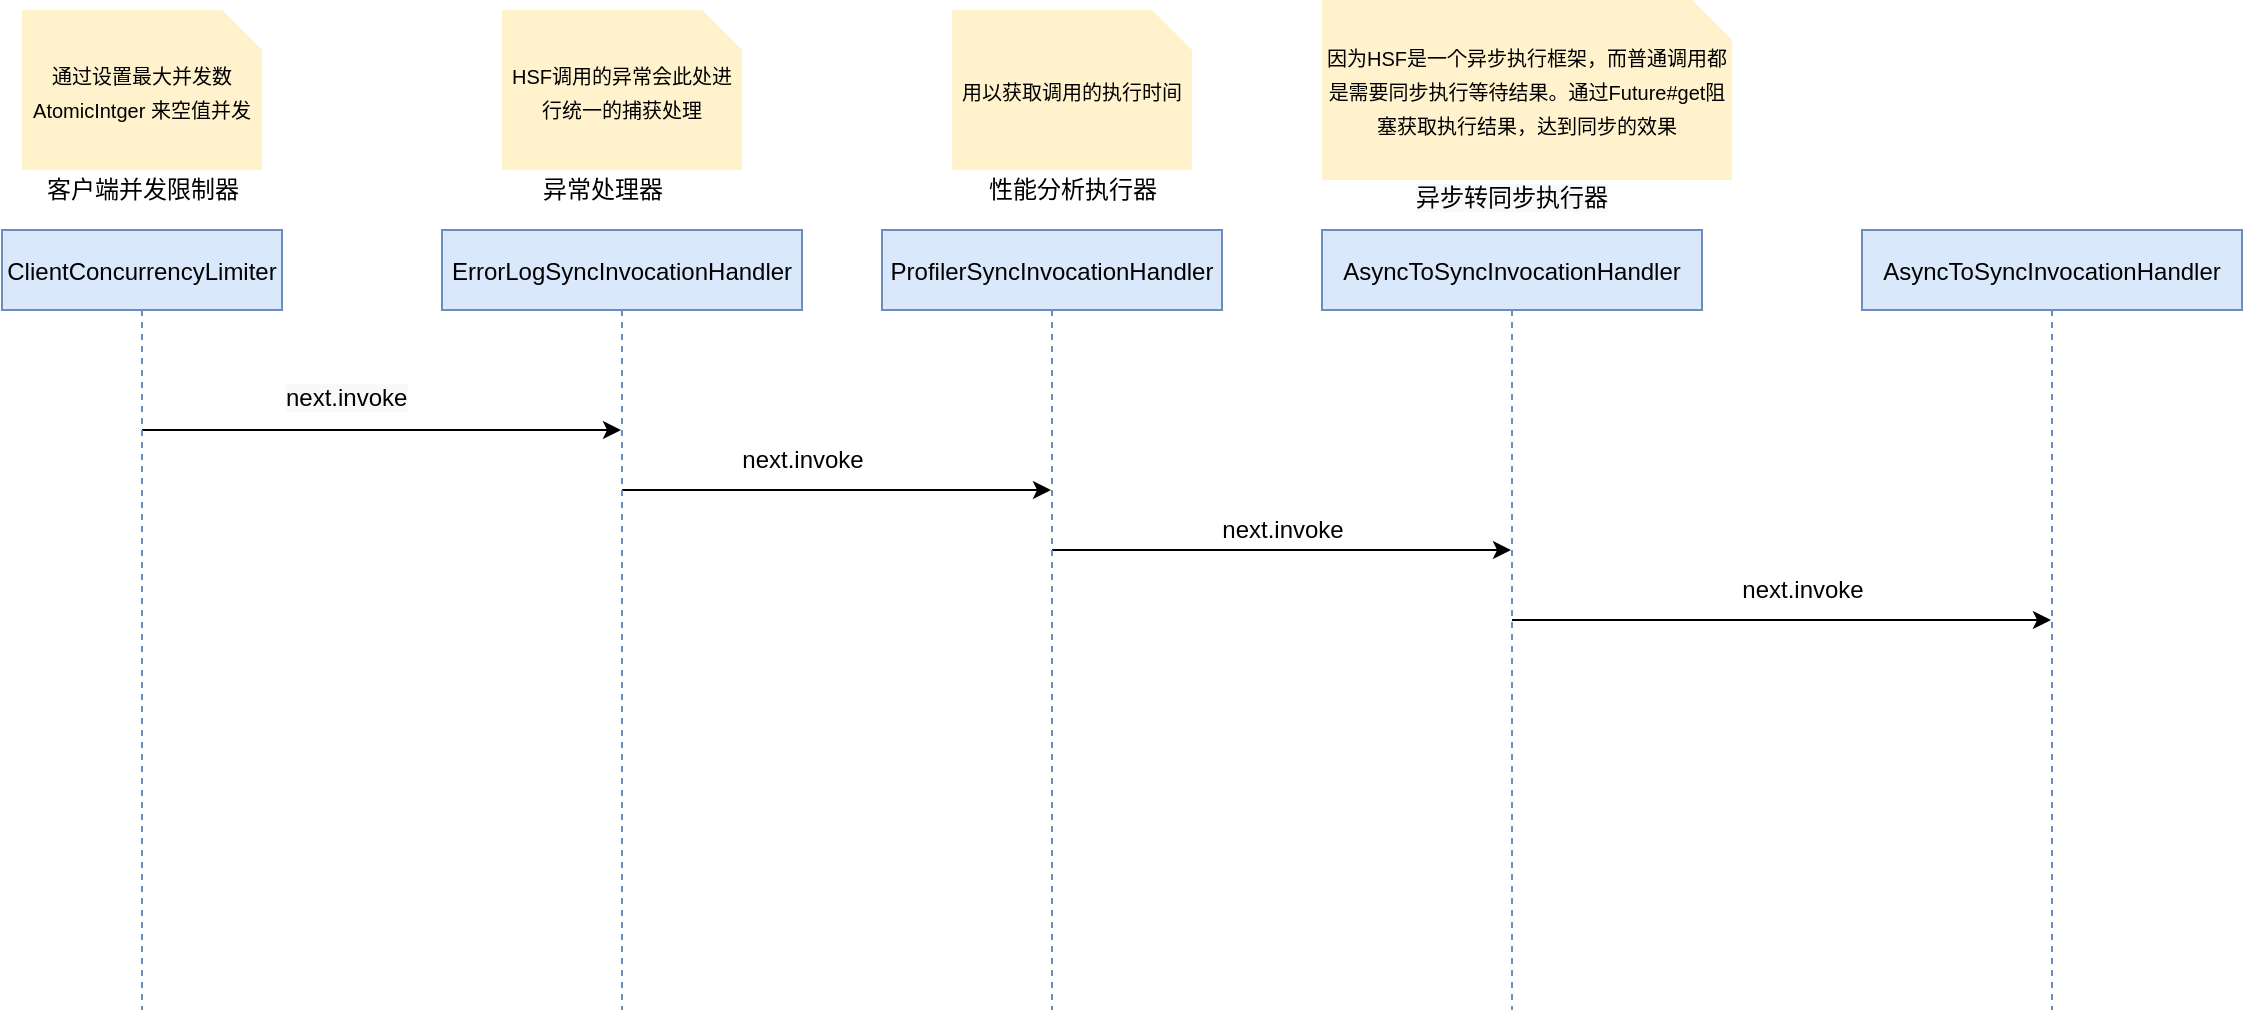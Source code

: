 <mxfile version="14.1.1" type="github">
  <diagram id="kgpKYQtTHZ0yAKxKKP6v" name="Page-1">
    <mxGraphModel dx="2087" dy="1911" grid="1" gridSize="10" guides="1" tooltips="1" connect="1" arrows="1" fold="1" page="1" pageScale="1" pageWidth="850" pageHeight="1100" math="0" shadow="0">
      <root>
        <mxCell id="0" />
        <mxCell id="1" parent="0" />
        <mxCell id="x7nl987tTBAlt_DvxvBK-10" value="" style="edgeStyle=orthogonalEdgeStyle;rounded=0;orthogonalLoop=1;jettySize=auto;html=1;" parent="1" source="3nuBFxr9cyL0pnOWT2aG-5" target="x7nl987tTBAlt_DvxvBK-9" edge="1">
          <mxGeometry relative="1" as="geometry">
            <Array as="points">
              <mxPoint x="100" y="200" />
              <mxPoint x="100" y="200" />
            </Array>
          </mxGeometry>
        </mxCell>
        <mxCell id="3nuBFxr9cyL0pnOWT2aG-5" value="ClientConcurrencyLimiter" style="shape=umlLifeline;perimeter=lifelinePerimeter;container=1;collapsible=0;recursiveResize=0;rounded=0;shadow=0;strokeWidth=1;fillColor=#dae8fc;strokeColor=#6c8ebf;" parent="1" vertex="1">
          <mxGeometry x="-70" y="100" width="140" height="390" as="geometry" />
        </mxCell>
        <mxCell id="x7nl987tTBAlt_DvxvBK-12" value="" style="edgeStyle=orthogonalEdgeStyle;rounded=0;orthogonalLoop=1;jettySize=auto;html=1;" parent="1" source="x7nl987tTBAlt_DvxvBK-9" target="x7nl987tTBAlt_DvxvBK-11" edge="1">
          <mxGeometry relative="1" as="geometry">
            <Array as="points">
              <mxPoint x="350" y="230" />
              <mxPoint x="350" y="230" />
            </Array>
          </mxGeometry>
        </mxCell>
        <mxCell id="x7nl987tTBAlt_DvxvBK-9" value="ErrorLogSyncInvocationHandler" style="shape=umlLifeline;perimeter=lifelinePerimeter;container=1;collapsible=0;recursiveResize=0;rounded=0;shadow=0;strokeWidth=1;fillColor=#dae8fc;strokeColor=#6c8ebf;" parent="1" vertex="1">
          <mxGeometry x="150" y="100" width="180" height="390" as="geometry" />
        </mxCell>
        <mxCell id="x7nl987tTBAlt_DvxvBK-16" value="" style="edgeStyle=orthogonalEdgeStyle;rounded=0;orthogonalLoop=1;jettySize=auto;html=1;" parent="1" source="x7nl987tTBAlt_DvxvBK-11" target="x7nl987tTBAlt_DvxvBK-15" edge="1">
          <mxGeometry relative="1" as="geometry">
            <Array as="points">
              <mxPoint x="550" y="260" />
              <mxPoint x="550" y="260" />
            </Array>
          </mxGeometry>
        </mxCell>
        <mxCell id="x7nl987tTBAlt_DvxvBK-11" value="ProfilerSyncInvocationHandler" style="shape=umlLifeline;perimeter=lifelinePerimeter;container=1;collapsible=0;recursiveResize=0;rounded=0;shadow=0;strokeWidth=1;fillColor=#dae8fc;strokeColor=#6c8ebf;" parent="1" vertex="1">
          <mxGeometry x="370" y="100" width="170" height="390" as="geometry" />
        </mxCell>
        <mxCell id="la7sN57ci4mc6fE4O83t-15" value="" style="edgeStyle=orthogonalEdgeStyle;rounded=0;orthogonalLoop=1;jettySize=auto;html=1;" edge="1" parent="1" source="x7nl987tTBAlt_DvxvBK-15" target="la7sN57ci4mc6fE4O83t-14">
          <mxGeometry relative="1" as="geometry" />
        </mxCell>
        <mxCell id="x7nl987tTBAlt_DvxvBK-15" value="AsyncToSyncInvocationHandler" style="shape=umlLifeline;perimeter=lifelinePerimeter;container=1;collapsible=0;recursiveResize=0;rounded=0;shadow=0;strokeWidth=1;fillColor=#dae8fc;strokeColor=#6c8ebf;" parent="1" vertex="1">
          <mxGeometry x="590" y="100" width="190" height="390" as="geometry" />
        </mxCell>
        <mxCell id="la7sN57ci4mc6fE4O83t-3" value="next.invoke" style="text;html=1;align=center;verticalAlign=middle;resizable=0;points=[];autosize=1;" vertex="1" parent="1">
          <mxGeometry x="290" y="205" width="80" height="20" as="geometry" />
        </mxCell>
        <mxCell id="la7sN57ci4mc6fE4O83t-4" value="&lt;meta charset=&quot;utf-8&quot;&gt;&lt;span style=&quot;color: rgb(0, 0, 0); font-family: helvetica; font-size: 12px; font-style: normal; font-weight: 400; letter-spacing: normal; text-align: center; text-indent: 0px; text-transform: none; word-spacing: 0px; background-color: rgb(248, 249, 250); display: inline; float: none;&quot;&gt;next.invoke&lt;/span&gt;" style="text;whiteSpace=wrap;html=1;" vertex="1" parent="1">
          <mxGeometry x="70" y="170" width="90" height="30" as="geometry" />
        </mxCell>
        <mxCell id="la7sN57ci4mc6fE4O83t-5" value="next.invoke" style="text;html=1;align=center;verticalAlign=middle;resizable=0;points=[];autosize=1;" vertex="1" parent="1">
          <mxGeometry x="530" y="240" width="80" height="20" as="geometry" />
        </mxCell>
        <mxCell id="la7sN57ci4mc6fE4O83t-6" value="客户端并发限制器" style="text;html=1;align=center;verticalAlign=middle;resizable=0;points=[];autosize=1;" vertex="1" parent="1">
          <mxGeometry x="-55" y="70" width="110" height="20" as="geometry" />
        </mxCell>
        <mxCell id="la7sN57ci4mc6fE4O83t-7" value="&lt;font color=&quot;#000000&quot; size=&quot;1&quot;&gt;通过设置最大并发数 AtomicIntger 来空值并发&lt;/font&gt;" style="shape=note;strokeWidth=2;fontSize=14;size=20;whiteSpace=wrap;html=1;fillColor=#fff2cc;fontColor=#666600;strokeColor=none;" vertex="1" parent="1">
          <mxGeometry x="-60" y="-10" width="120" height="80" as="geometry" />
        </mxCell>
        <mxCell id="la7sN57ci4mc6fE4O83t-8" value="&lt;font color=&quot;#000000&quot; size=&quot;1&quot;&gt;HSF调用的异常会此处进行统一的捕获处理&lt;/font&gt;" style="shape=note;strokeWidth=2;fontSize=14;size=20;whiteSpace=wrap;html=1;fillColor=#fff2cc;fontColor=#666600;strokeColor=none;" vertex="1" parent="1">
          <mxGeometry x="180" y="-10" width="120" height="80" as="geometry" />
        </mxCell>
        <mxCell id="la7sN57ci4mc6fE4O83t-9" value="异常处理器" style="text;html=1;align=center;verticalAlign=middle;resizable=0;points=[];autosize=1;" vertex="1" parent="1">
          <mxGeometry x="190" y="70" width="80" height="20" as="geometry" />
        </mxCell>
        <mxCell id="la7sN57ci4mc6fE4O83t-10" value="&lt;font color=&quot;#000000&quot; size=&quot;1&quot;&gt;用以获取调用的执行时间&lt;/font&gt;" style="shape=note;strokeWidth=2;fontSize=14;size=20;whiteSpace=wrap;html=1;fillColor=#fff2cc;fontColor=#666600;strokeColor=none;" vertex="1" parent="1">
          <mxGeometry x="405" y="-10" width="120" height="80" as="geometry" />
        </mxCell>
        <mxCell id="la7sN57ci4mc6fE4O83t-11" value="性能分析执行器" style="text;html=1;align=center;verticalAlign=middle;resizable=0;points=[];autosize=1;" vertex="1" parent="1">
          <mxGeometry x="415" y="70" width="100" height="20" as="geometry" />
        </mxCell>
        <mxCell id="la7sN57ci4mc6fE4O83t-12" value="&lt;font color=&quot;#000000&quot; size=&quot;1&quot;&gt;因为HSF是一个异步执行框架，而普通调用都是需要同步执行等待结果。通过Future#get阻塞获取执行结果，达到同步的效果&lt;/font&gt;" style="shape=note;strokeWidth=2;fontSize=14;size=20;whiteSpace=wrap;html=1;fillColor=#fff2cc;fontColor=#666600;strokeColor=none;" vertex="1" parent="1">
          <mxGeometry x="590" y="-15" width="205" height="90" as="geometry" />
        </mxCell>
        <mxCell id="la7sN57ci4mc6fE4O83t-13" value="&lt;span style=&quot;color: rgb(0 , 0 , 0) ; font-family: &amp;#34;helvetica&amp;#34; ; font-size: 12px ; font-style: normal ; font-weight: 400 ; letter-spacing: normal ; text-align: center ; text-indent: 0px ; text-transform: none ; word-spacing: 0px ; background-color: rgb(248 , 249 , 250) ; display: inline ; float: none&quot;&gt;异步转同步执行器&lt;/span&gt;" style="text;whiteSpace=wrap;html=1;" vertex="1" parent="1">
          <mxGeometry x="635" y="70" width="110" height="30" as="geometry" />
        </mxCell>
        <mxCell id="la7sN57ci4mc6fE4O83t-14" value="AsyncToSyncInvocationHandler" style="shape=umlLifeline;perimeter=lifelinePerimeter;container=1;collapsible=0;recursiveResize=0;rounded=0;shadow=0;strokeWidth=1;fillColor=#dae8fc;strokeColor=#6c8ebf;" vertex="1" parent="1">
          <mxGeometry x="860" y="100" width="190" height="390" as="geometry" />
        </mxCell>
        <mxCell id="la7sN57ci4mc6fE4O83t-16" value="next.invoke" style="text;html=1;align=center;verticalAlign=middle;resizable=0;points=[];autosize=1;" vertex="1" parent="1">
          <mxGeometry x="790" y="270" width="80" height="20" as="geometry" />
        </mxCell>
      </root>
    </mxGraphModel>
  </diagram>
</mxfile>
